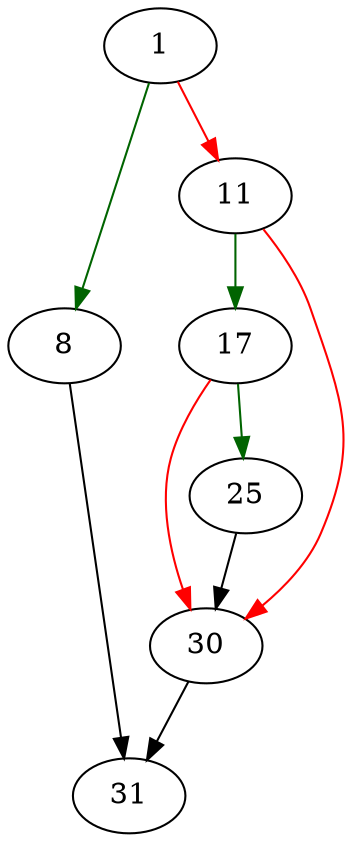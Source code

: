 strict digraph "sqlite3StringToId" {
	// Node definitions.
	1 [entry=true];
	8;
	11;
	31;
	17;
	30;
	25;

	// Edge definitions.
	1 -> 8 [
		color=darkgreen
		cond=true
	];
	1 -> 11 [
		color=red
		cond=false
	];
	8 -> 31;
	11 -> 17 [
		color=darkgreen
		cond=true
	];
	11 -> 30 [
		color=red
		cond=false
	];
	17 -> 30 [
		color=red
		cond=false
	];
	17 -> 25 [
		color=darkgreen
		cond=true
	];
	30 -> 31;
	25 -> 30;
}